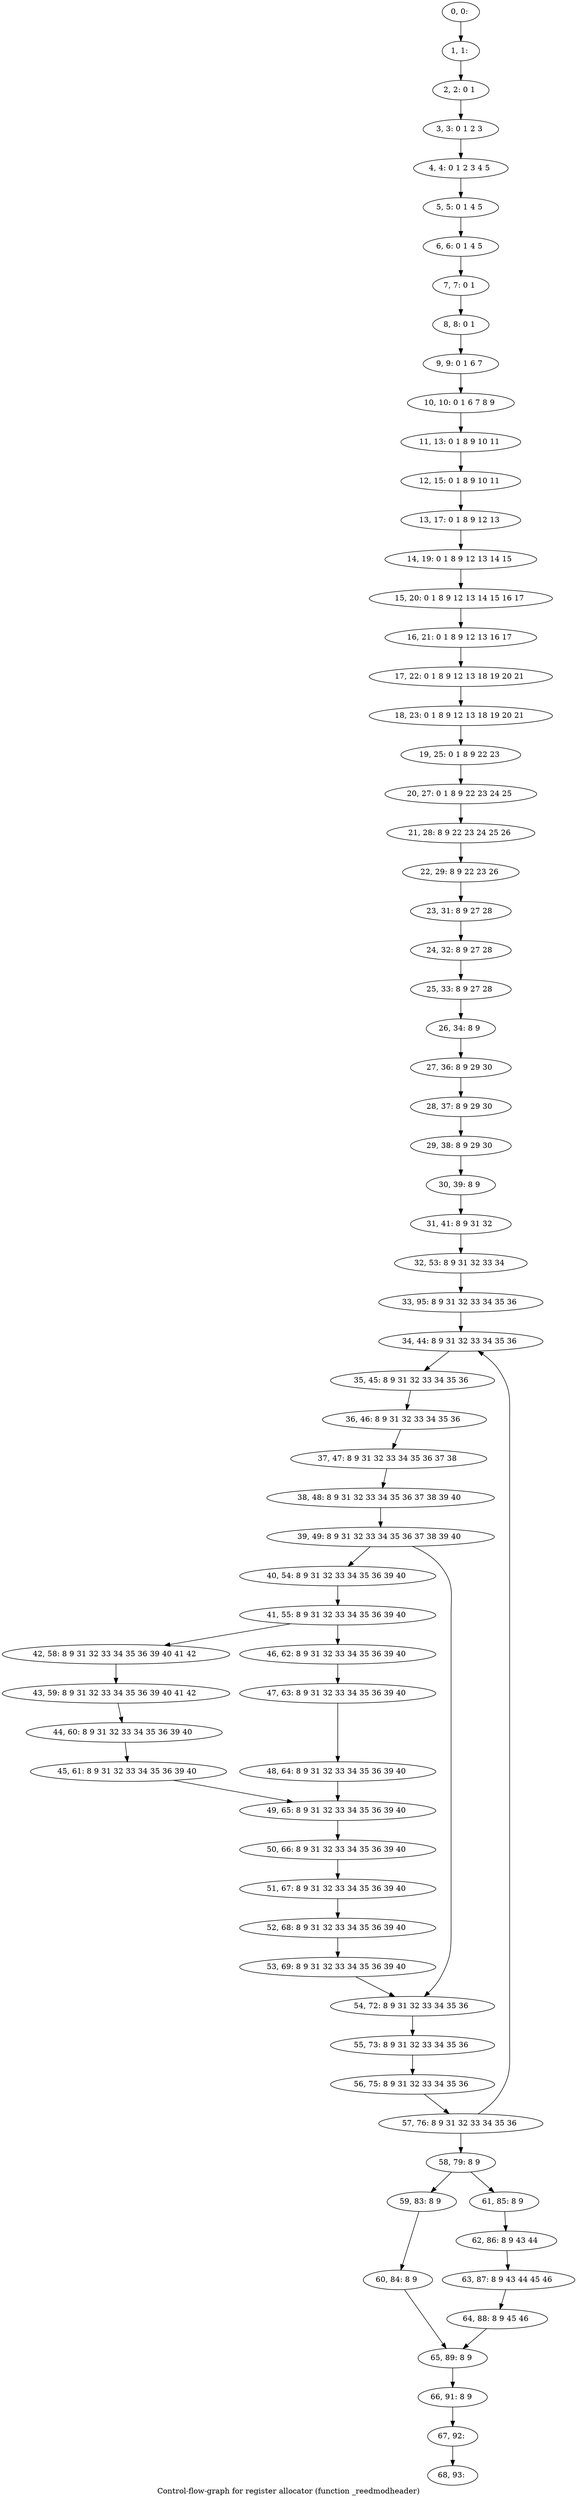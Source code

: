 digraph G {
graph [label="Control-flow-graph for register allocator (function _reedmodheader)"]
0[label="0, 0: "];
1[label="1, 1: "];
2[label="2, 2: 0 1 "];
3[label="3, 3: 0 1 2 3 "];
4[label="4, 4: 0 1 2 3 4 5 "];
5[label="5, 5: 0 1 4 5 "];
6[label="6, 6: 0 1 4 5 "];
7[label="7, 7: 0 1 "];
8[label="8, 8: 0 1 "];
9[label="9, 9: 0 1 6 7 "];
10[label="10, 10: 0 1 6 7 8 9 "];
11[label="11, 13: 0 1 8 9 10 11 "];
12[label="12, 15: 0 1 8 9 10 11 "];
13[label="13, 17: 0 1 8 9 12 13 "];
14[label="14, 19: 0 1 8 9 12 13 14 15 "];
15[label="15, 20: 0 1 8 9 12 13 14 15 16 17 "];
16[label="16, 21: 0 1 8 9 12 13 16 17 "];
17[label="17, 22: 0 1 8 9 12 13 18 19 20 21 "];
18[label="18, 23: 0 1 8 9 12 13 18 19 20 21 "];
19[label="19, 25: 0 1 8 9 22 23 "];
20[label="20, 27: 0 1 8 9 22 23 24 25 "];
21[label="21, 28: 8 9 22 23 24 25 26 "];
22[label="22, 29: 8 9 22 23 26 "];
23[label="23, 31: 8 9 27 28 "];
24[label="24, 32: 8 9 27 28 "];
25[label="25, 33: 8 9 27 28 "];
26[label="26, 34: 8 9 "];
27[label="27, 36: 8 9 29 30 "];
28[label="28, 37: 8 9 29 30 "];
29[label="29, 38: 8 9 29 30 "];
30[label="30, 39: 8 9 "];
31[label="31, 41: 8 9 31 32 "];
32[label="32, 53: 8 9 31 32 33 34 "];
33[label="33, 95: 8 9 31 32 33 34 35 36 "];
34[label="34, 44: 8 9 31 32 33 34 35 36 "];
35[label="35, 45: 8 9 31 32 33 34 35 36 "];
36[label="36, 46: 8 9 31 32 33 34 35 36 "];
37[label="37, 47: 8 9 31 32 33 34 35 36 37 38 "];
38[label="38, 48: 8 9 31 32 33 34 35 36 37 38 39 40 "];
39[label="39, 49: 8 9 31 32 33 34 35 36 37 38 39 40 "];
40[label="40, 54: 8 9 31 32 33 34 35 36 39 40 "];
41[label="41, 55: 8 9 31 32 33 34 35 36 39 40 "];
42[label="42, 58: 8 9 31 32 33 34 35 36 39 40 41 42 "];
43[label="43, 59: 8 9 31 32 33 34 35 36 39 40 41 42 "];
44[label="44, 60: 8 9 31 32 33 34 35 36 39 40 "];
45[label="45, 61: 8 9 31 32 33 34 35 36 39 40 "];
46[label="46, 62: 8 9 31 32 33 34 35 36 39 40 "];
47[label="47, 63: 8 9 31 32 33 34 35 36 39 40 "];
48[label="48, 64: 8 9 31 32 33 34 35 36 39 40 "];
49[label="49, 65: 8 9 31 32 33 34 35 36 39 40 "];
50[label="50, 66: 8 9 31 32 33 34 35 36 39 40 "];
51[label="51, 67: 8 9 31 32 33 34 35 36 39 40 "];
52[label="52, 68: 8 9 31 32 33 34 35 36 39 40 "];
53[label="53, 69: 8 9 31 32 33 34 35 36 39 40 "];
54[label="54, 72: 8 9 31 32 33 34 35 36 "];
55[label="55, 73: 8 9 31 32 33 34 35 36 "];
56[label="56, 75: 8 9 31 32 33 34 35 36 "];
57[label="57, 76: 8 9 31 32 33 34 35 36 "];
58[label="58, 79: 8 9 "];
59[label="59, 83: 8 9 "];
60[label="60, 84: 8 9 "];
61[label="61, 85: 8 9 "];
62[label="62, 86: 8 9 43 44 "];
63[label="63, 87: 8 9 43 44 45 46 "];
64[label="64, 88: 8 9 45 46 "];
65[label="65, 89: 8 9 "];
66[label="66, 91: 8 9 "];
67[label="67, 92: "];
68[label="68, 93: "];
0->1 ;
1->2 ;
2->3 ;
3->4 ;
4->5 ;
5->6 ;
6->7 ;
7->8 ;
8->9 ;
9->10 ;
10->11 ;
11->12 ;
12->13 ;
13->14 ;
14->15 ;
15->16 ;
16->17 ;
17->18 ;
18->19 ;
19->20 ;
20->21 ;
21->22 ;
22->23 ;
23->24 ;
24->25 ;
25->26 ;
26->27 ;
27->28 ;
28->29 ;
29->30 ;
30->31 ;
31->32 ;
32->33 ;
33->34 ;
34->35 ;
35->36 ;
36->37 ;
37->38 ;
38->39 ;
39->40 ;
39->54 ;
40->41 ;
41->42 ;
41->46 ;
42->43 ;
43->44 ;
44->45 ;
45->49 ;
46->47 ;
47->48 ;
48->49 ;
49->50 ;
50->51 ;
51->52 ;
52->53 ;
53->54 ;
54->55 ;
55->56 ;
56->57 ;
57->58 ;
57->34 ;
58->59 ;
58->61 ;
59->60 ;
60->65 ;
61->62 ;
62->63 ;
63->64 ;
64->65 ;
65->66 ;
66->67 ;
67->68 ;
}
